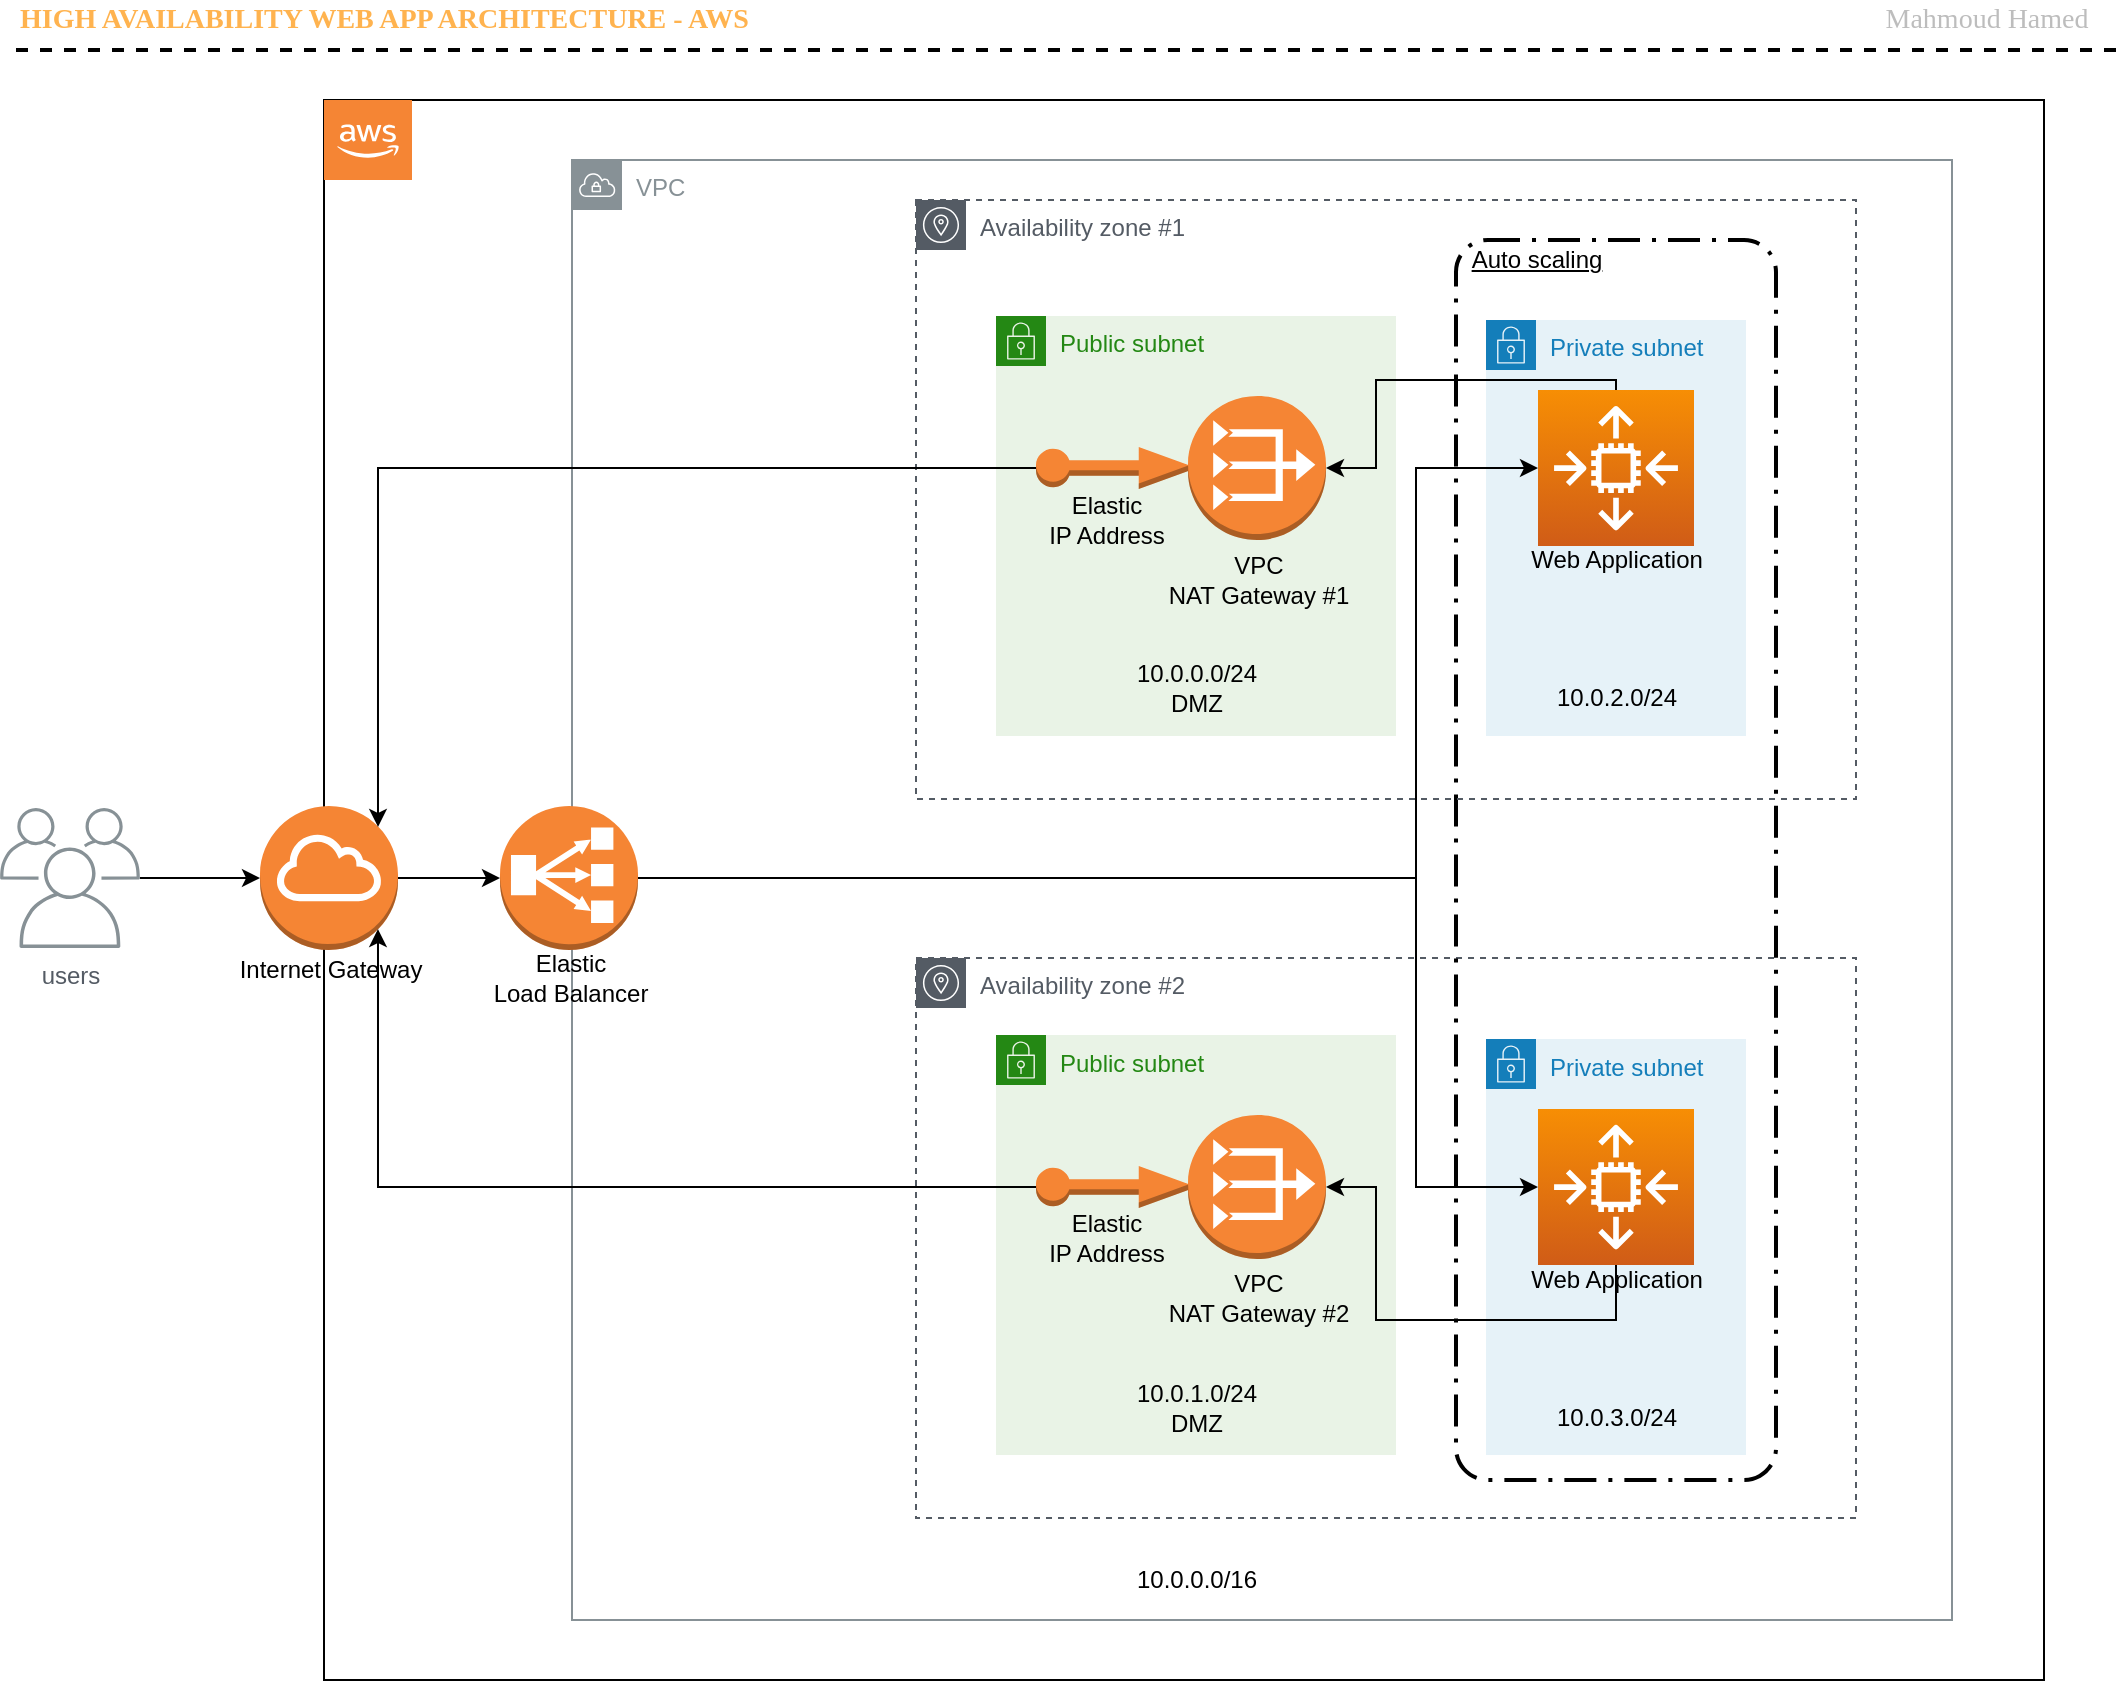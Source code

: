 <mxfile version="18.0.2" type="device"><diagram id="LVoRiaqt5wzz2tnVrGwv" name="Page-1"><mxGraphModel dx="2554" dy="1867" grid="1" gridSize="10" guides="1" tooltips="1" connect="1" arrows="1" fold="1" page="1" pageScale="1" pageWidth="850" pageHeight="1100" math="0" shadow="0"><root><mxCell id="0"/><mxCell id="1" parent="0"/><mxCell id="zyatdal_SwtoysJMzqch-33" value="Private subnet" style="points=[[0,0],[0.25,0],[0.5,0],[0.75,0],[1,0],[1,0.25],[1,0.5],[1,0.75],[1,1],[0.75,1],[0.5,1],[0.25,1],[0,1],[0,0.75],[0,0.5],[0,0.25]];outlineConnect=0;gradientColor=none;html=1;whiteSpace=wrap;fontSize=12;fontStyle=0;container=1;pointerEvents=0;collapsible=0;recursiveResize=0;shape=mxgraph.aws4.group;grIcon=mxgraph.aws4.group_security_group;grStroke=0;strokeColor=#147EBA;fillColor=#E6F2F8;verticalAlign=top;align=left;spacingLeft=30;fontColor=#147EBA;dashed=0;" vertex="1" parent="1"><mxGeometry x="645" y="399.5" width="130" height="208" as="geometry"/></mxCell><mxCell id="zyatdal_SwtoysJMzqch-34" value="10.0.3.0/24" style="text;html=1;align=center;verticalAlign=middle;resizable=0;points=[];autosize=1;strokeColor=none;fillColor=none;" vertex="1" parent="zyatdal_SwtoysJMzqch-33"><mxGeometry x="25" y="179" width="80" height="20" as="geometry"/></mxCell><mxCell id="zyatdal_SwtoysJMzqch-48" value="" style="rounded=0;whiteSpace=wrap;html=1;fillColor=none;" vertex="1" parent="1"><mxGeometry x="64" y="-70" width="860" height="790" as="geometry"/></mxCell><mxCell id="zyatdal_SwtoysJMzqch-30" value="Availability zone #2" style="sketch=0;outlineConnect=0;gradientColor=none;html=1;whiteSpace=wrap;fontSize=12;fontStyle=0;shape=mxgraph.aws4.group;grIcon=mxgraph.aws4.group_availability_zone;strokeColor=#545B64;fillColor=none;verticalAlign=top;align=left;spacingLeft=30;fontColor=#545B64;dashed=1;" vertex="1" parent="1"><mxGeometry x="360" y="359" width="470" height="280" as="geometry"/></mxCell><mxCell id="zyatdal_SwtoysJMzqch-44" value="VPC" style="sketch=0;outlineConnect=0;gradientColor=none;html=1;whiteSpace=wrap;fontSize=12;fontStyle=0;shape=mxgraph.aws4.group;grIcon=mxgraph.aws4.group_vpc;strokeColor=#879196;fillColor=none;verticalAlign=top;align=left;spacingLeft=30;fontColor=#879196;dashed=0;" vertex="1" parent="1"><mxGeometry x="188" y="-40" width="690" height="730" as="geometry"/></mxCell><mxCell id="zyatdal_SwtoysJMzqch-22" value="" style="rounded=1;arcSize=10;dashed=1;fillColor=none;gradientColor=none;dashPattern=8 3 1 3;strokeWidth=2;" vertex="1" parent="1"><mxGeometry x="630" width="160" height="620" as="geometry"/></mxCell><mxCell id="zyatdal_SwtoysJMzqch-29" value="Availability zone #1" style="sketch=0;outlineConnect=0;gradientColor=none;html=1;whiteSpace=wrap;fontSize=12;fontStyle=0;shape=mxgraph.aws4.group;grIcon=mxgraph.aws4.group_availability_zone;strokeColor=#545B64;fillColor=none;verticalAlign=top;align=left;spacingLeft=30;fontColor=#545B64;dashed=1;" vertex="1" parent="1"><mxGeometry x="360" y="-20" width="470" height="299.5" as="geometry"/></mxCell><mxCell id="zyatdal_SwtoysJMzqch-25" value="Public subnet" style="points=[[0,0],[0.25,0],[0.5,0],[0.75,0],[1,0],[1,0.25],[1,0.5],[1,0.75],[1,1],[0.75,1],[0.5,1],[0.25,1],[0,1],[0,0.75],[0,0.5],[0,0.25]];outlineConnect=0;gradientColor=none;html=1;whiteSpace=wrap;fontSize=12;fontStyle=0;container=1;pointerEvents=0;collapsible=0;recursiveResize=0;shape=mxgraph.aws4.group;grIcon=mxgraph.aws4.group_security_group;grStroke=0;strokeColor=#248814;fillColor=#E9F3E6;verticalAlign=top;align=left;spacingLeft=30;fontColor=#248814;dashed=0;" vertex="1" parent="1"><mxGeometry x="400" y="38" width="200" height="210" as="geometry"/></mxCell><mxCell id="zyatdal_SwtoysJMzqch-26" value="10.0.0.0/24&lt;br&gt;DMZ" style="text;html=1;align=center;verticalAlign=middle;resizable=0;points=[];autosize=1;strokeColor=none;fillColor=none;" vertex="1" parent="zyatdal_SwtoysJMzqch-25"><mxGeometry x="60" y="171" width="80" height="30" as="geometry"/></mxCell><mxCell id="zyatdal_SwtoysJMzqch-24" value="Private subnet" style="points=[[0,0],[0.25,0],[0.5,0],[0.75,0],[1,0],[1,0.25],[1,0.5],[1,0.75],[1,1],[0.75,1],[0.5,1],[0.25,1],[0,1],[0,0.75],[0,0.5],[0,0.25]];outlineConnect=0;gradientColor=none;html=1;whiteSpace=wrap;fontSize=12;fontStyle=0;container=1;pointerEvents=0;collapsible=0;recursiveResize=0;shape=mxgraph.aws4.group;grIcon=mxgraph.aws4.group_security_group;grStroke=0;strokeColor=#147EBA;fillColor=#E6F2F8;verticalAlign=top;align=left;spacingLeft=30;fontColor=#147EBA;dashed=0;" vertex="1" parent="1"><mxGeometry x="645" y="40" width="130" height="208" as="geometry"/></mxCell><mxCell id="zyatdal_SwtoysJMzqch-27" value="10.0.2.0/24" style="text;html=1;align=center;verticalAlign=middle;resizable=0;points=[];autosize=1;strokeColor=none;fillColor=none;" vertex="1" parent="zyatdal_SwtoysJMzqch-24"><mxGeometry x="25" y="179" width="80" height="20" as="geometry"/></mxCell><mxCell id="zyatdal_SwtoysJMzqch-6" style="edgeStyle=orthogonalEdgeStyle;rounded=0;orthogonalLoop=1;jettySize=auto;html=1;" edge="1" parent="1" source="zyatdal_SwtoysJMzqch-1" target="zyatdal_SwtoysJMzqch-4"><mxGeometry relative="1" as="geometry"/></mxCell><mxCell id="zyatdal_SwtoysJMzqch-1" value="users" style="sketch=0;outlineConnect=0;gradientColor=none;fontColor=#545B64;strokeColor=none;fillColor=#879196;dashed=0;verticalLabelPosition=bottom;verticalAlign=top;align=center;html=1;fontSize=12;fontStyle=0;aspect=fixed;shape=mxgraph.aws4.illustration_users;pointerEvents=1" vertex="1" parent="1"><mxGeometry x="-98" y="284" width="70" height="70" as="geometry"/></mxCell><mxCell id="zyatdal_SwtoysJMzqch-9" style="edgeStyle=orthogonalEdgeStyle;rounded=0;orthogonalLoop=1;jettySize=auto;html=1;" edge="1" parent="1" source="zyatdal_SwtoysJMzqch-4" target="zyatdal_SwtoysJMzqch-8"><mxGeometry relative="1" as="geometry"/></mxCell><mxCell id="zyatdal_SwtoysJMzqch-4" value="" style="outlineConnect=0;dashed=0;verticalLabelPosition=bottom;verticalAlign=top;align=center;html=1;shape=mxgraph.aws3.internet_gateway;fillColor=#F58534;gradientColor=none;" vertex="1" parent="1"><mxGeometry x="32" y="283" width="69" height="72" as="geometry"/></mxCell><mxCell id="zyatdal_SwtoysJMzqch-5" value="Internet Gateway&lt;br&gt;" style="text;html=1;align=center;verticalAlign=middle;resizable=0;points=[];autosize=1;strokeColor=none;fillColor=none;" vertex="1" parent="1"><mxGeometry x="11.5" y="355" width="110" height="20" as="geometry"/></mxCell><mxCell id="zyatdal_SwtoysJMzqch-51" style="edgeStyle=orthogonalEdgeStyle;rounded=0;orthogonalLoop=1;jettySize=auto;html=1;entryX=0;entryY=0.5;entryDx=0;entryDy=0;entryPerimeter=0;" edge="1" parent="1" source="zyatdal_SwtoysJMzqch-8" target="zyatdal_SwtoysJMzqch-18"><mxGeometry relative="1" as="geometry"><Array as="points"><mxPoint x="610" y="319"/><mxPoint x="610" y="114"/></Array></mxGeometry></mxCell><mxCell id="zyatdal_SwtoysJMzqch-52" style="edgeStyle=orthogonalEdgeStyle;rounded=0;orthogonalLoop=1;jettySize=auto;html=1;entryX=0;entryY=0.5;entryDx=0;entryDy=0;entryPerimeter=0;" edge="1" parent="1" source="zyatdal_SwtoysJMzqch-8" target="zyatdal_SwtoysJMzqch-40"><mxGeometry relative="1" as="geometry"><Array as="points"><mxPoint x="610" y="319"/><mxPoint x="610" y="474"/></Array></mxGeometry></mxCell><mxCell id="zyatdal_SwtoysJMzqch-8" value="" style="outlineConnect=0;dashed=0;verticalLabelPosition=bottom;verticalAlign=top;align=center;html=1;shape=mxgraph.aws3.classic_load_balancer;fillColor=#F58534;gradientColor=none;" vertex="1" parent="1"><mxGeometry x="152" y="283" width="69" height="72" as="geometry"/></mxCell><mxCell id="zyatdal_SwtoysJMzqch-10" value="Elastic&lt;br&gt;Load Balancer" style="text;html=1;align=center;verticalAlign=middle;resizable=0;points=[];autosize=1;strokeColor=none;fillColor=none;" vertex="1" parent="1"><mxGeometry x="141.5" y="354" width="90" height="30" as="geometry"/></mxCell><mxCell id="zyatdal_SwtoysJMzqch-53" style="edgeStyle=orthogonalEdgeStyle;rounded=0;orthogonalLoop=1;jettySize=auto;html=1;entryX=0.855;entryY=0.145;entryDx=0;entryDy=0;entryPerimeter=0;jumpStyle=none;sketch=0;" edge="1" parent="1" source="zyatdal_SwtoysJMzqch-11" target="zyatdal_SwtoysJMzqch-4"><mxGeometry relative="1" as="geometry"/></mxCell><mxCell id="zyatdal_SwtoysJMzqch-11" value="" style="outlineConnect=0;dashed=0;verticalLabelPosition=bottom;verticalAlign=top;align=center;html=1;shape=mxgraph.aws3.elastic_ip;fillColor=#F58534;gradientColor=none;" vertex="1" parent="1"><mxGeometry x="420" y="103.5" width="76.5" height="21" as="geometry"/></mxCell><mxCell id="zyatdal_SwtoysJMzqch-12" value="Elastic&lt;br&gt;IP Address" style="text;html=1;align=center;verticalAlign=middle;resizable=0;points=[];autosize=1;strokeColor=none;fillColor=none;" vertex="1" parent="1"><mxGeometry x="420" y="124.5" width="70" height="30" as="geometry"/></mxCell><mxCell id="zyatdal_SwtoysJMzqch-13" value="" style="outlineConnect=0;dashed=0;verticalLabelPosition=bottom;verticalAlign=top;align=center;html=1;shape=mxgraph.aws3.vpc_nat_gateway;fillColor=#F58534;gradientColor=none;" vertex="1" parent="1"><mxGeometry x="496" y="78" width="69" height="72" as="geometry"/></mxCell><mxCell id="zyatdal_SwtoysJMzqch-14" value="VPC&lt;br&gt;NAT Gateway #1" style="text;html=1;align=center;verticalAlign=middle;resizable=0;points=[];autosize=1;strokeColor=none;fillColor=none;" vertex="1" parent="1"><mxGeometry x="475.5" y="154.5" width="110" height="30" as="geometry"/></mxCell><mxCell id="zyatdal_SwtoysJMzqch-55" style="edgeStyle=orthogonalEdgeStyle;rounded=0;sketch=0;jumpStyle=none;orthogonalLoop=1;jettySize=auto;html=1;entryX=1;entryY=0.5;entryDx=0;entryDy=0;entryPerimeter=0;" edge="1" parent="1" source="zyatdal_SwtoysJMzqch-18" target="zyatdal_SwtoysJMzqch-13"><mxGeometry relative="1" as="geometry"><Array as="points"><mxPoint x="710" y="70"/><mxPoint x="590" y="70"/><mxPoint x="590" y="114"/></Array></mxGeometry></mxCell><mxCell id="zyatdal_SwtoysJMzqch-18" value="" style="sketch=0;points=[[0,0,0],[0.25,0,0],[0.5,0,0],[0.75,0,0],[1,0,0],[0,1,0],[0.25,1,0],[0.5,1,0],[0.75,1,0],[1,1,0],[0,0.25,0],[0,0.5,0],[0,0.75,0],[1,0.25,0],[1,0.5,0],[1,0.75,0]];outlineConnect=0;fontColor=#232F3E;gradientColor=#F78E04;gradientDirection=north;fillColor=#D05C17;strokeColor=#ffffff;dashed=0;verticalLabelPosition=bottom;verticalAlign=top;align=center;html=1;fontSize=12;fontStyle=0;aspect=fixed;shape=mxgraph.aws4.resourceIcon;resIcon=mxgraph.aws4.auto_scaling2;" vertex="1" parent="1"><mxGeometry x="671" y="75" width="78" height="78" as="geometry"/></mxCell><mxCell id="zyatdal_SwtoysJMzqch-19" value="Web Application" style="text;html=1;align=center;verticalAlign=middle;resizable=0;points=[];autosize=1;strokeColor=none;fillColor=none;" vertex="1" parent="1"><mxGeometry x="660" y="150" width="100" height="20" as="geometry"/></mxCell><mxCell id="zyatdal_SwtoysJMzqch-31" value="Public subnet" style="points=[[0,0],[0.25,0],[0.5,0],[0.75,0],[1,0],[1,0.25],[1,0.5],[1,0.75],[1,1],[0.75,1],[0.5,1],[0.25,1],[0,1],[0,0.75],[0,0.5],[0,0.25]];outlineConnect=0;gradientColor=none;html=1;whiteSpace=wrap;fontSize=12;fontStyle=0;container=1;pointerEvents=0;collapsible=0;recursiveResize=0;shape=mxgraph.aws4.group;grIcon=mxgraph.aws4.group_security_group;grStroke=0;strokeColor=#248814;fillColor=#E9F3E6;verticalAlign=top;align=left;spacingLeft=30;fontColor=#248814;dashed=0;" vertex="1" parent="1"><mxGeometry x="400" y="397.5" width="200" height="210" as="geometry"/></mxCell><mxCell id="zyatdal_SwtoysJMzqch-32" value="10.0.1.0/24&lt;br&gt;DMZ" style="text;html=1;align=center;verticalAlign=middle;resizable=0;points=[];autosize=1;strokeColor=none;fillColor=none;" vertex="1" parent="zyatdal_SwtoysJMzqch-31"><mxGeometry x="60" y="171" width="80" height="30" as="geometry"/></mxCell><mxCell id="zyatdal_SwtoysJMzqch-54" style="edgeStyle=orthogonalEdgeStyle;rounded=0;sketch=0;jumpStyle=none;orthogonalLoop=1;jettySize=auto;html=1;entryX=0.855;entryY=0.855;entryDx=0;entryDy=0;entryPerimeter=0;" edge="1" parent="1" source="zyatdal_SwtoysJMzqch-35" target="zyatdal_SwtoysJMzqch-4"><mxGeometry relative="1" as="geometry"/></mxCell><mxCell id="zyatdal_SwtoysJMzqch-35" value="" style="outlineConnect=0;dashed=0;verticalLabelPosition=bottom;verticalAlign=top;align=center;html=1;shape=mxgraph.aws3.elastic_ip;fillColor=#F58534;gradientColor=none;" vertex="1" parent="1"><mxGeometry x="420" y="463" width="76.5" height="21" as="geometry"/></mxCell><mxCell id="zyatdal_SwtoysJMzqch-36" value="Elastic&lt;br&gt;IP Address" style="text;html=1;align=center;verticalAlign=middle;resizable=0;points=[];autosize=1;strokeColor=none;fillColor=none;" vertex="1" parent="1"><mxGeometry x="420" y="484" width="70" height="30" as="geometry"/></mxCell><mxCell id="zyatdal_SwtoysJMzqch-38" value="" style="outlineConnect=0;dashed=0;verticalLabelPosition=bottom;verticalAlign=top;align=center;html=1;shape=mxgraph.aws3.vpc_nat_gateway;fillColor=#F58534;gradientColor=none;" vertex="1" parent="1"><mxGeometry x="496" y="437.5" width="69" height="72" as="geometry"/></mxCell><mxCell id="zyatdal_SwtoysJMzqch-39" value="VPC&lt;br&gt;NAT Gateway #2" style="text;html=1;align=center;verticalAlign=middle;resizable=0;points=[];autosize=1;strokeColor=none;fillColor=none;" vertex="1" parent="1"><mxGeometry x="475.5" y="514" width="110" height="30" as="geometry"/></mxCell><mxCell id="zyatdal_SwtoysJMzqch-57" style="edgeStyle=orthogonalEdgeStyle;rounded=0;sketch=0;jumpStyle=none;orthogonalLoop=1;jettySize=auto;html=1;entryX=1;entryY=0.5;entryDx=0;entryDy=0;entryPerimeter=0;" edge="1" parent="1" source="zyatdal_SwtoysJMzqch-40" target="zyatdal_SwtoysJMzqch-38"><mxGeometry relative="1" as="geometry"><Array as="points"><mxPoint x="710" y="540"/><mxPoint x="590" y="540"/><mxPoint x="590" y="474"/></Array></mxGeometry></mxCell><mxCell id="zyatdal_SwtoysJMzqch-40" value="" style="sketch=0;points=[[0,0,0],[0.25,0,0],[0.5,0,0],[0.75,0,0],[1,0,0],[0,1,0],[0.25,1,0],[0.5,1,0],[0.75,1,0],[1,1,0],[0,0.25,0],[0,0.5,0],[0,0.75,0],[1,0.25,0],[1,0.5,0],[1,0.75,0]];outlineConnect=0;fontColor=#232F3E;gradientColor=#F78E04;gradientDirection=north;fillColor=#D05C17;strokeColor=#ffffff;dashed=0;verticalLabelPosition=bottom;verticalAlign=top;align=center;html=1;fontSize=12;fontStyle=0;aspect=fixed;shape=mxgraph.aws4.resourceIcon;resIcon=mxgraph.aws4.auto_scaling2;" vertex="1" parent="1"><mxGeometry x="671" y="434.5" width="78" height="78" as="geometry"/></mxCell><mxCell id="zyatdal_SwtoysJMzqch-41" value="Web Application" style="text;html=1;align=center;verticalAlign=middle;resizable=0;points=[];autosize=1;strokeColor=none;fillColor=none;" vertex="1" parent="1"><mxGeometry x="660" y="509.5" width="100" height="20" as="geometry"/></mxCell><mxCell id="zyatdal_SwtoysJMzqch-43" value="&lt;u&gt;Auto scaling&lt;/u&gt;" style="text;html=1;align=center;verticalAlign=middle;resizable=0;points=[];autosize=1;strokeColor=none;fillColor=none;" vertex="1" parent="1"><mxGeometry x="630" width="80" height="20" as="geometry"/></mxCell><mxCell id="zyatdal_SwtoysJMzqch-49" value="" style="outlineConnect=0;dashed=0;verticalLabelPosition=bottom;verticalAlign=top;align=center;html=1;shape=mxgraph.aws3.cloud_2;fillColor=#F58534;gradientColor=none;" vertex="1" parent="1"><mxGeometry x="64" y="-70" width="44" height="40" as="geometry"/></mxCell><mxCell id="zyatdal_SwtoysJMzqch-59" value="" style="line;strokeWidth=2;html=1;fontSize=12;fillColor=none;verticalAlign=middle;fontStyle=0;dashed=1;fontColor=#BDBDBD;" vertex="1" parent="1"><mxGeometry x="-90" y="-100" width="1050" height="10" as="geometry"/></mxCell><mxCell id="zyatdal_SwtoysJMzqch-60" value="HIGH AVAILABILITY WEB APP ARCHITECTURE - AWS" style="text;html=1;align=left;verticalAlign=middle;resizable=0;points=[];autosize=1;strokeColor=none;fillColor=none;fontSize=14;fontStyle=1;fontFamily=Georgia;fontColor=#FFB34F;" vertex="1" parent="1"><mxGeometry x="-90" y="-120" width="420" height="20" as="geometry"/></mxCell><mxCell id="zyatdal_SwtoysJMzqch-61" value="Mahmoud Hamed" style="text;html=1;align=center;verticalAlign=middle;resizable=0;points=[];autosize=1;strokeColor=none;fillColor=none;fontSize=14;fontFamily=Georgia;fontColor=#BDBDBD;" vertex="1" parent="1"><mxGeometry x="830" y="-120" width="130" height="20" as="geometry"/></mxCell><mxCell id="zyatdal_SwtoysJMzqch-62" value="10.0.0.0/16" style="text;html=1;align=center;verticalAlign=middle;resizable=0;points=[];autosize=1;strokeColor=none;fillColor=none;fontSize=12;fontFamily=Helvetica;fontColor=#000000;" vertex="1" parent="1"><mxGeometry x="460" y="660" width="80" height="20" as="geometry"/></mxCell></root></mxGraphModel></diagram></mxfile>